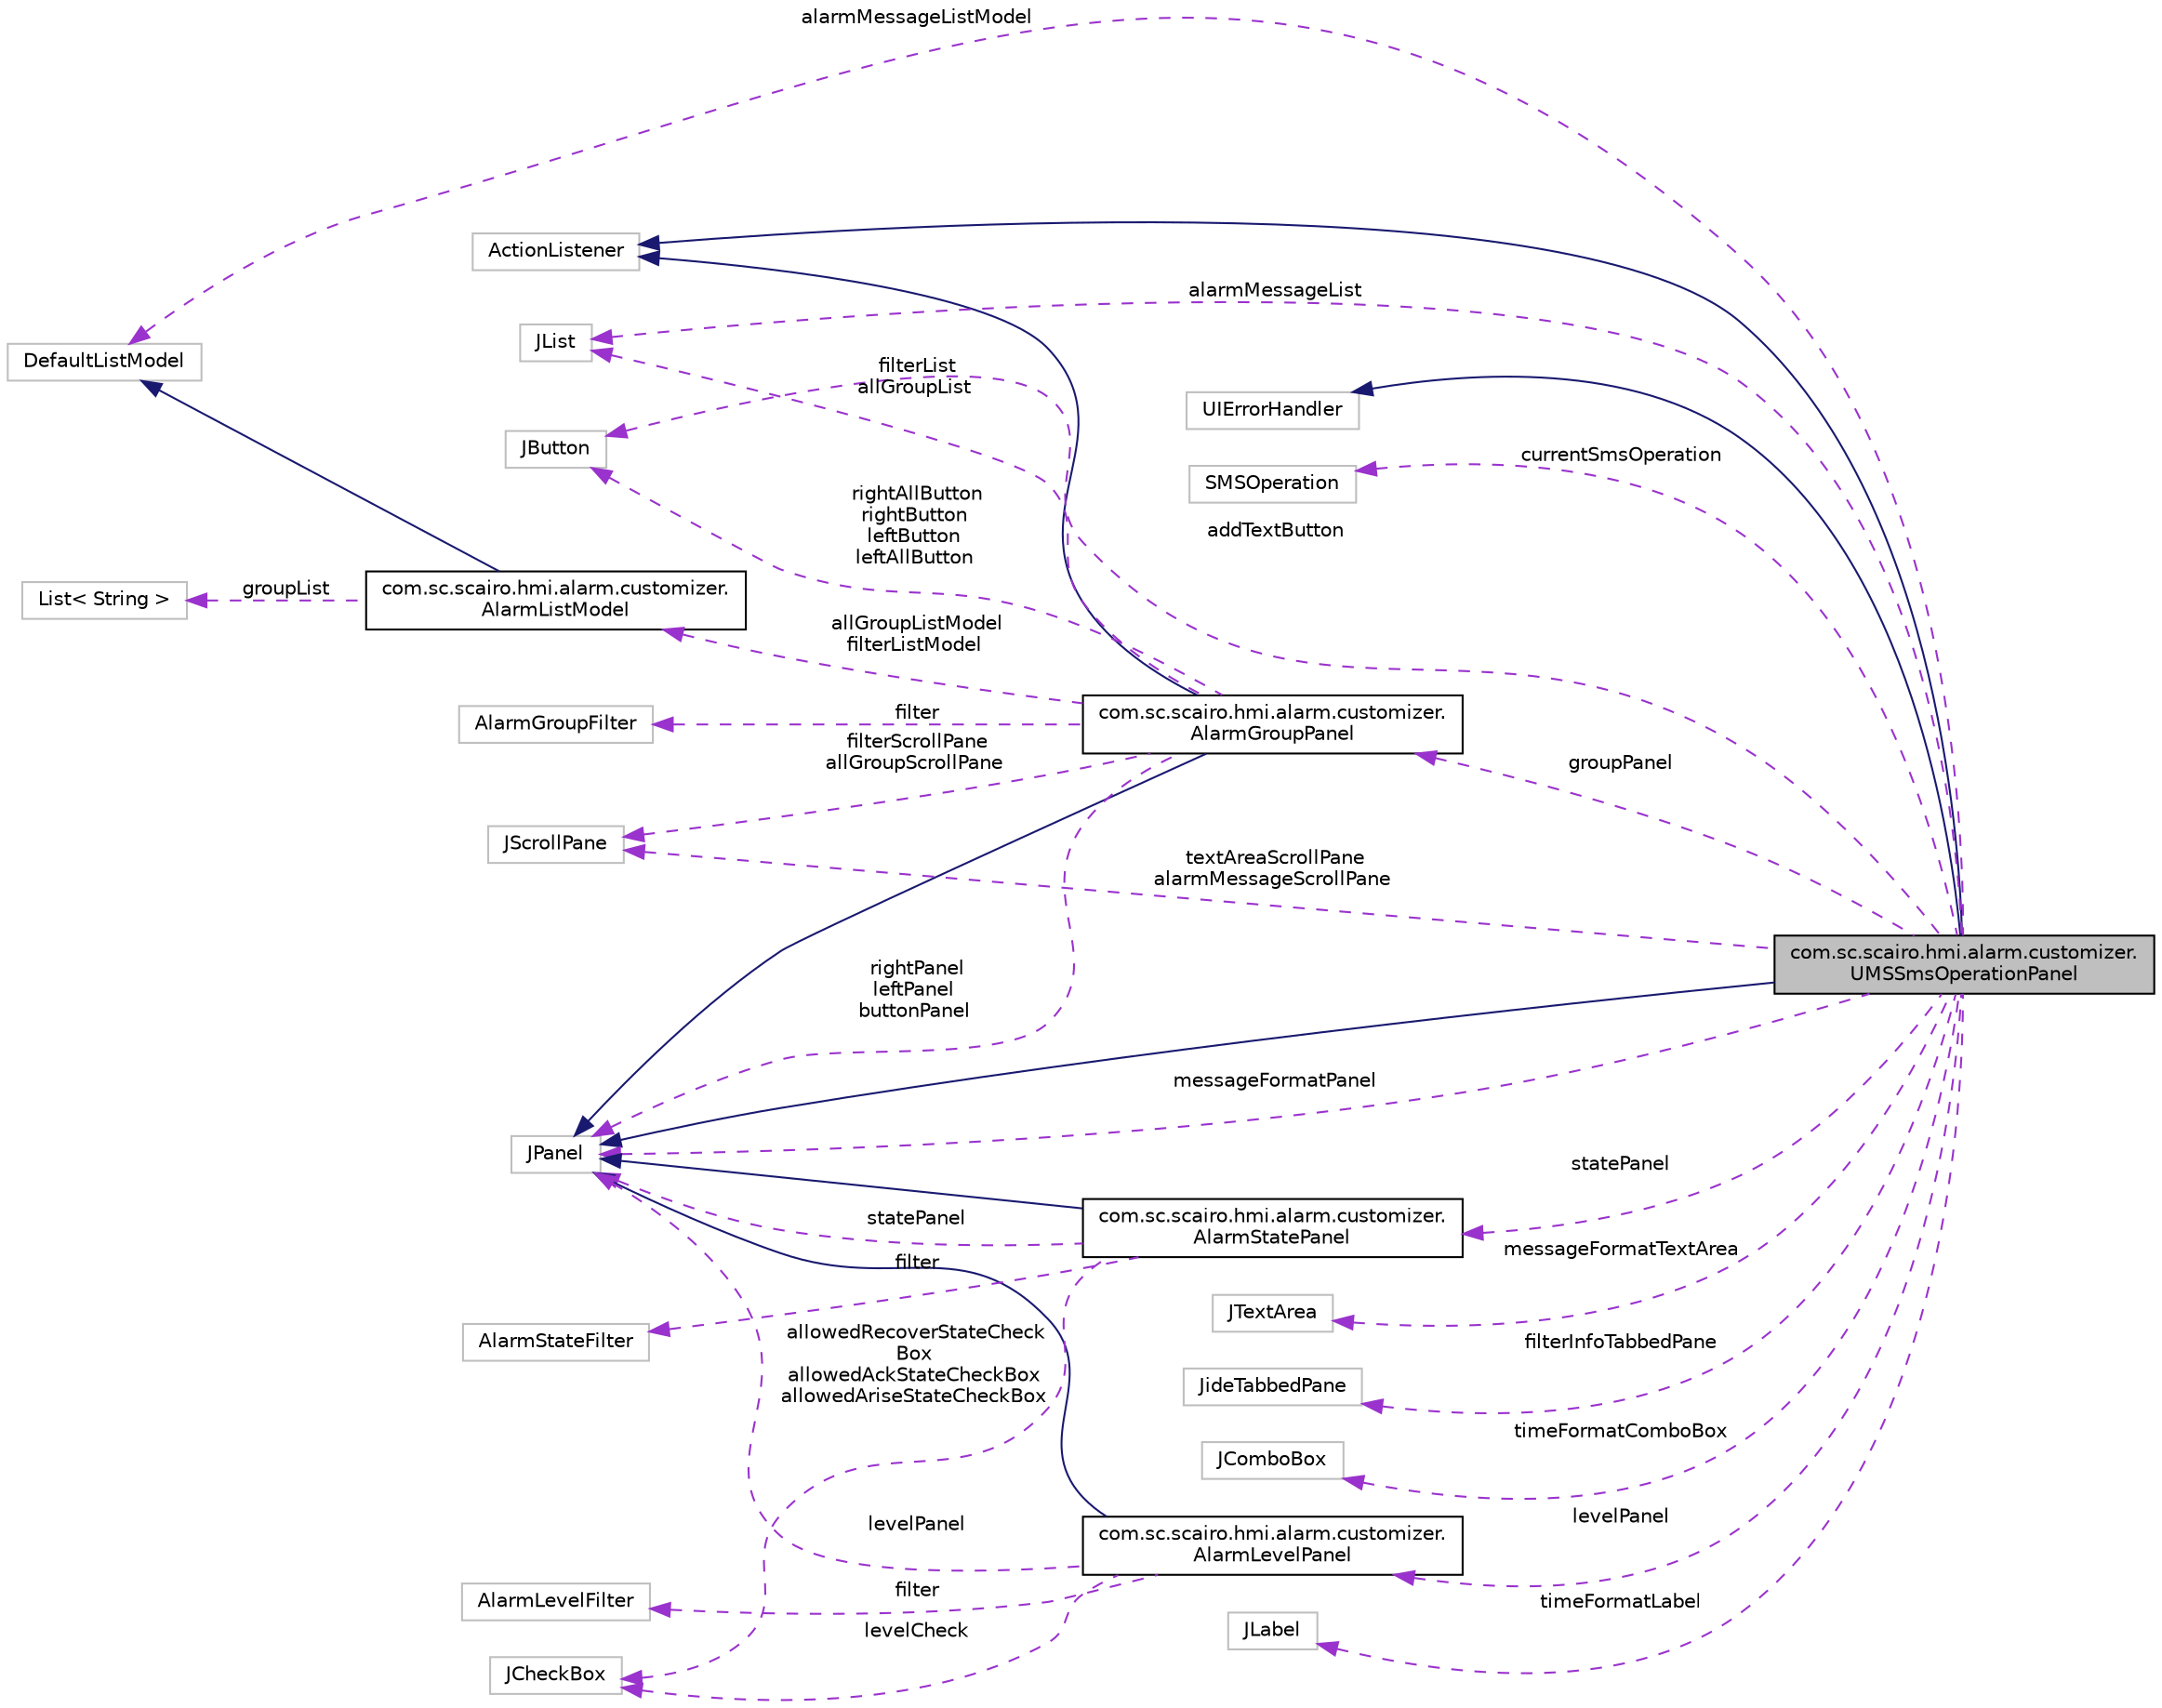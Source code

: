 digraph "com.sc.scairo.hmi.alarm.customizer.UMSSmsOperationPanel"
{
 // LATEX_PDF_SIZE
  edge [fontname="Helvetica",fontsize="10",labelfontname="Helvetica",labelfontsize="10"];
  node [fontname="Helvetica",fontsize="10",shape=record];
  rankdir="LR";
  Node1 [label="com.sc.scairo.hmi.alarm.customizer.\lUMSSmsOperationPanel",height=0.2,width=0.4,color="black", fillcolor="grey75", style="filled", fontcolor="black",tooltip=" "];
  Node2 -> Node1 [dir="back",color="midnightblue",fontsize="10",style="solid",fontname="Helvetica"];
  Node2 [label="JPanel",height=0.2,width=0.4,color="grey75", fillcolor="white", style="filled",tooltip=" "];
  Node3 -> Node1 [dir="back",color="midnightblue",fontsize="10",style="solid",fontname="Helvetica"];
  Node3 [label="ActionListener",height=0.2,width=0.4,color="grey75", fillcolor="white", style="filled",tooltip=" "];
  Node4 -> Node1 [dir="back",color="midnightblue",fontsize="10",style="solid",fontname="Helvetica"];
  Node4 [label="UIErrorHandler",height=0.2,width=0.4,color="grey75", fillcolor="white", style="filled",tooltip=" "];
  Node5 -> Node1 [dir="back",color="darkorchid3",fontsize="10",style="dashed",label=" currentSmsOperation" ,fontname="Helvetica"];
  Node5 [label="SMSOperation",height=0.2,width=0.4,color="grey75", fillcolor="white", style="filled",tooltip=" "];
  Node6 -> Node1 [dir="back",color="darkorchid3",fontsize="10",style="dashed",label=" groupPanel" ,fontname="Helvetica"];
  Node6 [label="com.sc.scairo.hmi.alarm.customizer.\lAlarmGroupPanel",height=0.2,width=0.4,color="black", fillcolor="white", style="filled",URL="$classcom_1_1sc_1_1scairo_1_1hmi_1_1alarm_1_1customizer_1_1_alarm_group_panel.html",tooltip=" "];
  Node2 -> Node6 [dir="back",color="midnightblue",fontsize="10",style="solid",fontname="Helvetica"];
  Node3 -> Node6 [dir="back",color="midnightblue",fontsize="10",style="solid",fontname="Helvetica"];
  Node7 -> Node6 [dir="back",color="darkorchid3",fontsize="10",style="dashed",label=" allGroupListModel\nfilterListModel" ,fontname="Helvetica"];
  Node7 [label="com.sc.scairo.hmi.alarm.customizer.\lAlarmListModel",height=0.2,width=0.4,color="black", fillcolor="white", style="filled",URL="$classcom_1_1sc_1_1scairo_1_1hmi_1_1alarm_1_1customizer_1_1_alarm_list_model.html",tooltip=" "];
  Node8 -> Node7 [dir="back",color="midnightblue",fontsize="10",style="solid",fontname="Helvetica"];
  Node8 [label="DefaultListModel",height=0.2,width=0.4,color="grey75", fillcolor="white", style="filled",tooltip=" "];
  Node9 -> Node7 [dir="back",color="darkorchid3",fontsize="10",style="dashed",label=" groupList" ,fontname="Helvetica"];
  Node9 [label="List\< String \>",height=0.2,width=0.4,color="grey75", fillcolor="white", style="filled",tooltip=" "];
  Node10 -> Node6 [dir="back",color="darkorchid3",fontsize="10",style="dashed",label=" rightAllButton\nrightButton\nleftButton\nleftAllButton" ,fontname="Helvetica"];
  Node10 [label="JButton",height=0.2,width=0.4,color="grey75", fillcolor="white", style="filled",tooltip=" "];
  Node11 -> Node6 [dir="back",color="darkorchid3",fontsize="10",style="dashed",label=" filterList\nallGroupList" ,fontname="Helvetica"];
  Node11 [label="JList",height=0.2,width=0.4,color="grey75", fillcolor="white", style="filled",tooltip=" "];
  Node2 -> Node6 [dir="back",color="darkorchid3",fontsize="10",style="dashed",label=" rightPanel\nleftPanel\nbuttonPanel" ,fontname="Helvetica"];
  Node12 -> Node6 [dir="back",color="darkorchid3",fontsize="10",style="dashed",label=" filter" ,fontname="Helvetica"];
  Node12 [label="AlarmGroupFilter",height=0.2,width=0.4,color="grey75", fillcolor="white", style="filled",tooltip=" "];
  Node13 -> Node6 [dir="back",color="darkorchid3",fontsize="10",style="dashed",label=" filterScrollPane\nallGroupScrollPane" ,fontname="Helvetica"];
  Node13 [label="JScrollPane",height=0.2,width=0.4,color="grey75", fillcolor="white", style="filled",tooltip=" "];
  Node10 -> Node1 [dir="back",color="darkorchid3",fontsize="10",style="dashed",label=" addTextButton" ,fontname="Helvetica"];
  Node14 -> Node1 [dir="back",color="darkorchid3",fontsize="10",style="dashed",label=" statePanel" ,fontname="Helvetica"];
  Node14 [label="com.sc.scairo.hmi.alarm.customizer.\lAlarmStatePanel",height=0.2,width=0.4,color="black", fillcolor="white", style="filled",URL="$classcom_1_1sc_1_1scairo_1_1hmi_1_1alarm_1_1customizer_1_1_alarm_state_panel.html",tooltip=" "];
  Node2 -> Node14 [dir="back",color="midnightblue",fontsize="10",style="solid",fontname="Helvetica"];
  Node15 -> Node14 [dir="back",color="darkorchid3",fontsize="10",style="dashed",label=" allowedRecoverStateCheck\lBox\nallowedAckStateCheckBox\nallowedAriseStateCheckBox" ,fontname="Helvetica"];
  Node15 [label="JCheckBox",height=0.2,width=0.4,color="grey75", fillcolor="white", style="filled",tooltip=" "];
  Node2 -> Node14 [dir="back",color="darkorchid3",fontsize="10",style="dashed",label=" statePanel" ,fontname="Helvetica"];
  Node16 -> Node14 [dir="back",color="darkorchid3",fontsize="10",style="dashed",label=" filter" ,fontname="Helvetica"];
  Node16 [label="AlarmStateFilter",height=0.2,width=0.4,color="grey75", fillcolor="white", style="filled",tooltip=" "];
  Node17 -> Node1 [dir="back",color="darkorchid3",fontsize="10",style="dashed",label=" messageFormatTextArea" ,fontname="Helvetica"];
  Node17 [label="JTextArea",height=0.2,width=0.4,color="grey75", fillcolor="white", style="filled",tooltip=" "];
  Node18 -> Node1 [dir="back",color="darkorchid3",fontsize="10",style="dashed",label=" filterInfoTabbedPane" ,fontname="Helvetica"];
  Node18 [label="JideTabbedPane",height=0.2,width=0.4,color="grey75", fillcolor="white", style="filled",tooltip=" "];
  Node8 -> Node1 [dir="back",color="darkorchid3",fontsize="10",style="dashed",label=" alarmMessageListModel" ,fontname="Helvetica"];
  Node19 -> Node1 [dir="back",color="darkorchid3",fontsize="10",style="dashed",label=" timeFormatComboBox" ,fontname="Helvetica"];
  Node19 [label="JComboBox",height=0.2,width=0.4,color="grey75", fillcolor="white", style="filled",tooltip=" "];
  Node20 -> Node1 [dir="back",color="darkorchid3",fontsize="10",style="dashed",label=" levelPanel" ,fontname="Helvetica"];
  Node20 [label="com.sc.scairo.hmi.alarm.customizer.\lAlarmLevelPanel",height=0.2,width=0.4,color="black", fillcolor="white", style="filled",URL="$classcom_1_1sc_1_1scairo_1_1hmi_1_1alarm_1_1customizer_1_1_alarm_level_panel.html",tooltip=" "];
  Node2 -> Node20 [dir="back",color="midnightblue",fontsize="10",style="solid",fontname="Helvetica"];
  Node15 -> Node20 [dir="back",color="darkorchid3",fontsize="10",style="dashed",label=" levelCheck" ,fontname="Helvetica"];
  Node21 -> Node20 [dir="back",color="darkorchid3",fontsize="10",style="dashed",label=" filter" ,fontname="Helvetica"];
  Node21 [label="AlarmLevelFilter",height=0.2,width=0.4,color="grey75", fillcolor="white", style="filled",tooltip=" "];
  Node2 -> Node20 [dir="back",color="darkorchid3",fontsize="10",style="dashed",label=" levelPanel" ,fontname="Helvetica"];
  Node22 -> Node1 [dir="back",color="darkorchid3",fontsize="10",style="dashed",label=" timeFormatLabel" ,fontname="Helvetica"];
  Node22 [label="JLabel",height=0.2,width=0.4,color="grey75", fillcolor="white", style="filled",tooltip=" "];
  Node11 -> Node1 [dir="back",color="darkorchid3",fontsize="10",style="dashed",label=" alarmMessageList" ,fontname="Helvetica"];
  Node2 -> Node1 [dir="back",color="darkorchid3",fontsize="10",style="dashed",label=" messageFormatPanel" ,fontname="Helvetica"];
  Node13 -> Node1 [dir="back",color="darkorchid3",fontsize="10",style="dashed",label=" textAreaScrollPane\nalarmMessageScrollPane" ,fontname="Helvetica"];
}
